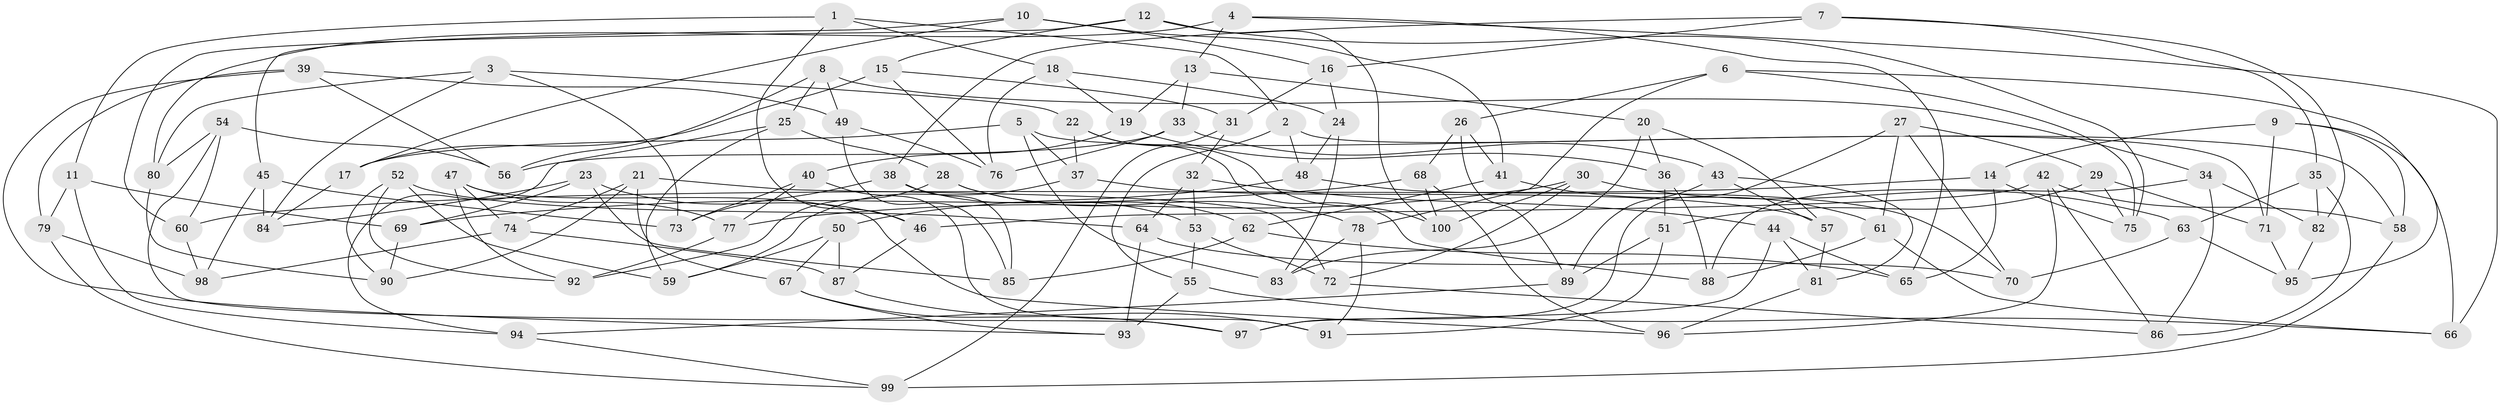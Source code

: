// Generated by graph-tools (version 1.1) at 2025/11/02/21/25 10:11:16]
// undirected, 100 vertices, 200 edges
graph export_dot {
graph [start="1"]
  node [color=gray90,style=filled];
  1;
  2;
  3;
  4;
  5;
  6;
  7;
  8;
  9;
  10;
  11;
  12;
  13;
  14;
  15;
  16;
  17;
  18;
  19;
  20;
  21;
  22;
  23;
  24;
  25;
  26;
  27;
  28;
  29;
  30;
  31;
  32;
  33;
  34;
  35;
  36;
  37;
  38;
  39;
  40;
  41;
  42;
  43;
  44;
  45;
  46;
  47;
  48;
  49;
  50;
  51;
  52;
  53;
  54;
  55;
  56;
  57;
  58;
  59;
  60;
  61;
  62;
  63;
  64;
  65;
  66;
  67;
  68;
  69;
  70;
  71;
  72;
  73;
  74;
  75;
  76;
  77;
  78;
  79;
  80;
  81;
  82;
  83;
  84;
  85;
  86;
  87;
  88;
  89;
  90;
  91;
  92;
  93;
  94;
  95;
  96;
  97;
  98;
  99;
  100;
  1 -- 18;
  1 -- 2;
  1 -- 46;
  1 -- 11;
  2 -- 48;
  2 -- 71;
  2 -- 55;
  3 -- 84;
  3 -- 73;
  3 -- 80;
  3 -- 22;
  4 -- 65;
  4 -- 66;
  4 -- 13;
  4 -- 80;
  5 -- 17;
  5 -- 58;
  5 -- 83;
  5 -- 37;
  6 -- 95;
  6 -- 26;
  6 -- 78;
  6 -- 75;
  7 -- 16;
  7 -- 38;
  7 -- 35;
  7 -- 82;
  8 -- 49;
  8 -- 34;
  8 -- 25;
  8 -- 56;
  9 -- 71;
  9 -- 58;
  9 -- 14;
  9 -- 66;
  10 -- 16;
  10 -- 17;
  10 -- 41;
  10 -- 45;
  11 -- 94;
  11 -- 79;
  11 -- 69;
  12 -- 75;
  12 -- 100;
  12 -- 60;
  12 -- 15;
  13 -- 33;
  13 -- 19;
  13 -- 20;
  14 -- 75;
  14 -- 60;
  14 -- 65;
  15 -- 76;
  15 -- 17;
  15 -- 31;
  16 -- 31;
  16 -- 24;
  17 -- 84;
  18 -- 76;
  18 -- 24;
  18 -- 19;
  19 -- 36;
  19 -- 40;
  20 -- 57;
  20 -- 36;
  20 -- 83;
  21 -- 72;
  21 -- 67;
  21 -- 74;
  21 -- 90;
  22 -- 37;
  22 -- 88;
  22 -- 100;
  23 -- 46;
  23 -- 85;
  23 -- 69;
  23 -- 84;
  24 -- 83;
  24 -- 48;
  25 -- 59;
  25 -- 28;
  25 -- 94;
  26 -- 89;
  26 -- 68;
  26 -- 41;
  27 -- 97;
  27 -- 61;
  27 -- 29;
  27 -- 70;
  28 -- 78;
  28 -- 62;
  28 -- 92;
  29 -- 71;
  29 -- 51;
  29 -- 75;
  30 -- 63;
  30 -- 100;
  30 -- 77;
  30 -- 72;
  31 -- 32;
  31 -- 99;
  32 -- 64;
  32 -- 53;
  32 -- 44;
  33 -- 43;
  33 -- 76;
  33 -- 56;
  34 -- 82;
  34 -- 88;
  34 -- 86;
  35 -- 82;
  35 -- 63;
  35 -- 86;
  36 -- 88;
  36 -- 51;
  37 -- 59;
  37 -- 57;
  38 -- 85;
  38 -- 73;
  38 -- 53;
  39 -- 49;
  39 -- 93;
  39 -- 79;
  39 -- 56;
  40 -- 73;
  40 -- 77;
  40 -- 91;
  41 -- 62;
  41 -- 61;
  42 -- 58;
  42 -- 96;
  42 -- 86;
  42 -- 46;
  43 -- 81;
  43 -- 89;
  43 -- 57;
  44 -- 81;
  44 -- 97;
  44 -- 65;
  45 -- 73;
  45 -- 84;
  45 -- 98;
  46 -- 87;
  47 -- 77;
  47 -- 74;
  47 -- 96;
  47 -- 92;
  48 -- 50;
  48 -- 70;
  49 -- 76;
  49 -- 85;
  50 -- 59;
  50 -- 87;
  50 -- 67;
  51 -- 89;
  51 -- 91;
  52 -- 64;
  52 -- 90;
  52 -- 92;
  52 -- 59;
  53 -- 72;
  53 -- 55;
  54 -- 80;
  54 -- 97;
  54 -- 60;
  54 -- 56;
  55 -- 93;
  55 -- 66;
  57 -- 81;
  58 -- 99;
  60 -- 98;
  61 -- 88;
  61 -- 66;
  62 -- 85;
  62 -- 65;
  63 -- 70;
  63 -- 95;
  64 -- 93;
  64 -- 70;
  67 -- 97;
  67 -- 93;
  68 -- 69;
  68 -- 100;
  68 -- 96;
  69 -- 90;
  71 -- 95;
  72 -- 86;
  74 -- 87;
  74 -- 98;
  77 -- 92;
  78 -- 91;
  78 -- 83;
  79 -- 98;
  79 -- 99;
  80 -- 90;
  81 -- 96;
  82 -- 95;
  87 -- 91;
  89 -- 94;
  94 -- 99;
}
